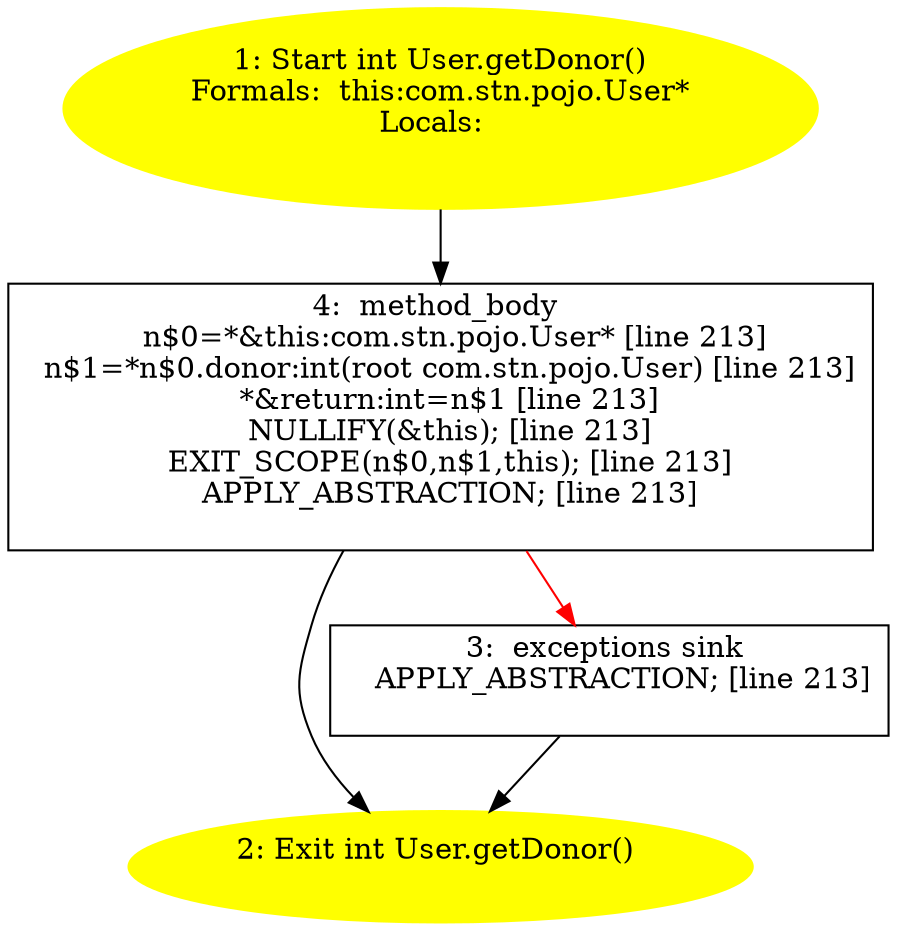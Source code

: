 /* @generated */
digraph cfg {
"com.stn.pojo.User.getDonor():int.df331e281540d3387477446c10c1c71c_1" [label="1: Start int User.getDonor()\nFormals:  this:com.stn.pojo.User*\nLocals:  \n  " color=yellow style=filled]
	

	 "com.stn.pojo.User.getDonor():int.df331e281540d3387477446c10c1c71c_1" -> "com.stn.pojo.User.getDonor():int.df331e281540d3387477446c10c1c71c_4" ;
"com.stn.pojo.User.getDonor():int.df331e281540d3387477446c10c1c71c_2" [label="2: Exit int User.getDonor() \n  " color=yellow style=filled]
	

"com.stn.pojo.User.getDonor():int.df331e281540d3387477446c10c1c71c_3" [label="3:  exceptions sink \n   APPLY_ABSTRACTION; [line 213]\n " shape="box"]
	

	 "com.stn.pojo.User.getDonor():int.df331e281540d3387477446c10c1c71c_3" -> "com.stn.pojo.User.getDonor():int.df331e281540d3387477446c10c1c71c_2" ;
"com.stn.pojo.User.getDonor():int.df331e281540d3387477446c10c1c71c_4" [label="4:  method_body \n   n$0=*&this:com.stn.pojo.User* [line 213]\n  n$1=*n$0.donor:int(root com.stn.pojo.User) [line 213]\n  *&return:int=n$1 [line 213]\n  NULLIFY(&this); [line 213]\n  EXIT_SCOPE(n$0,n$1,this); [line 213]\n  APPLY_ABSTRACTION; [line 213]\n " shape="box"]
	

	 "com.stn.pojo.User.getDonor():int.df331e281540d3387477446c10c1c71c_4" -> "com.stn.pojo.User.getDonor():int.df331e281540d3387477446c10c1c71c_2" ;
	 "com.stn.pojo.User.getDonor():int.df331e281540d3387477446c10c1c71c_4" -> "com.stn.pojo.User.getDonor():int.df331e281540d3387477446c10c1c71c_3" [color="red" ];
}
